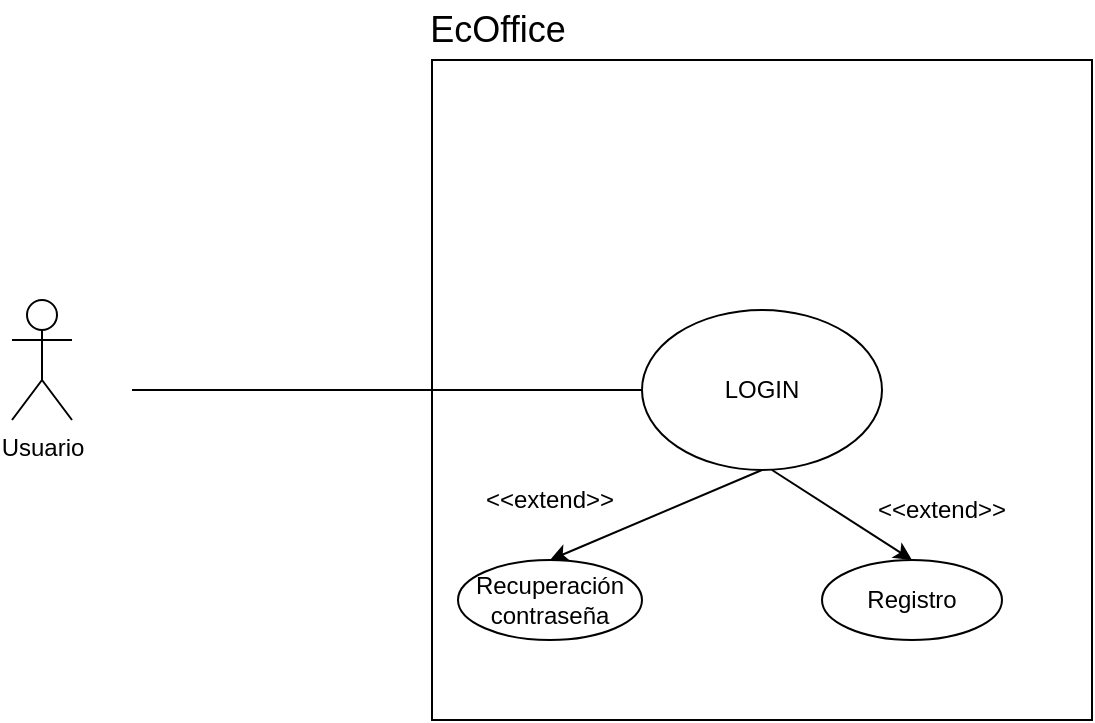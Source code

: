 <mxfile version="26.0.16">
  <diagram name="Página-1" id="AuJuehfKYc8tqPWSzXkJ">
    <mxGraphModel dx="1050" dy="565" grid="1" gridSize="10" guides="1" tooltips="1" connect="1" arrows="1" fold="1" page="1" pageScale="1" pageWidth="850" pageHeight="1100" math="0" shadow="0">
      <root>
        <mxCell id="0" />
        <mxCell id="1" parent="0" />
        <mxCell id="-lMyzXZ5Z6H0XPTwVIsC-2" value="" style="whiteSpace=wrap;html=1;aspect=fixed;" parent="1" vertex="1">
          <mxGeometry x="330" y="70" width="330" height="330" as="geometry" />
        </mxCell>
        <mxCell id="Qlu5UnZryC30QRzc9eRi-1" value="Usuario" style="shape=umlActor;verticalLabelPosition=bottom;verticalAlign=top;html=1;outlineConnect=0;" parent="1" vertex="1">
          <mxGeometry x="120" y="190" width="30" height="60" as="geometry" />
        </mxCell>
        <mxCell id="6k7u9zJmHzbF-LpgPIJx-1" value="LOGIN" style="ellipse;whiteSpace=wrap;html=1;" parent="1" vertex="1">
          <mxGeometry x="435" y="195" width="120" height="80" as="geometry" />
        </mxCell>
        <mxCell id="6k7u9zJmHzbF-LpgPIJx-2" value="&lt;font style=&quot;font-size: 18px;&quot;&gt;EcOffice&lt;/font&gt;" style="text;html=1;align=center;verticalAlign=middle;whiteSpace=wrap;rounded=0;" parent="1" vertex="1">
          <mxGeometry x="333" y="40" width="60" height="30" as="geometry" />
        </mxCell>
        <mxCell id="6k7u9zJmHzbF-LpgPIJx-3" value="" style="endArrow=none;html=1;rounded=0;entryX=0;entryY=0.5;entryDx=0;entryDy=0;" parent="1" target="6k7u9zJmHzbF-LpgPIJx-1" edge="1">
          <mxGeometry width="50" height="50" relative="1" as="geometry">
            <mxPoint x="180" y="235" as="sourcePoint" />
            <mxPoint x="450" y="260" as="targetPoint" />
          </mxGeometry>
        </mxCell>
        <mxCell id="zmfI66XZxZjJ3lZ3gCG1-1" value="Recuperación contraseña" style="ellipse;whiteSpace=wrap;html=1;" parent="1" vertex="1">
          <mxGeometry x="343" y="320" width="92" height="40" as="geometry" />
        </mxCell>
        <mxCell id="zmfI66XZxZjJ3lZ3gCG1-2" value="" style="endArrow=classic;html=1;rounded=0;entryX=0.5;entryY=0;entryDx=0;entryDy=0;exitX=0.5;exitY=1;exitDx=0;exitDy=0;" parent="1" source="6k7u9zJmHzbF-LpgPIJx-1" target="zmfI66XZxZjJ3lZ3gCG1-1" edge="1">
          <mxGeometry width="50" height="50" relative="1" as="geometry">
            <mxPoint x="400" y="240" as="sourcePoint" />
            <mxPoint x="450" y="190" as="targetPoint" />
          </mxGeometry>
        </mxCell>
        <mxCell id="zmfI66XZxZjJ3lZ3gCG1-3" value="&amp;lt;&amp;lt;extend&amp;gt;&amp;gt;" style="text;html=1;align=center;verticalAlign=middle;whiteSpace=wrap;rounded=0;" parent="1" vertex="1">
          <mxGeometry x="359" y="275" width="60" height="30" as="geometry" />
        </mxCell>
        <mxCell id="JdXRyYJLP0MSMpnX27Q1-1" value="" style="endArrow=classic;html=1;rounded=0;entryX=0.5;entryY=0;entryDx=0;entryDy=0;" edge="1" parent="1" target="JdXRyYJLP0MSMpnX27Q1-2">
          <mxGeometry width="50" height="50" relative="1" as="geometry">
            <mxPoint x="500.005" y="275" as="sourcePoint" />
            <mxPoint x="534.26" y="345" as="targetPoint" />
          </mxGeometry>
        </mxCell>
        <mxCell id="JdXRyYJLP0MSMpnX27Q1-2" value="Registro" style="ellipse;whiteSpace=wrap;html=1;" vertex="1" parent="1">
          <mxGeometry x="525" y="320" width="90" height="40" as="geometry" />
        </mxCell>
        <mxCell id="JdXRyYJLP0MSMpnX27Q1-3" value="&amp;lt;&amp;lt;extend&amp;gt;&amp;gt;" style="text;html=1;align=center;verticalAlign=middle;whiteSpace=wrap;rounded=0;" vertex="1" parent="1">
          <mxGeometry x="555" y="280" width="60" height="30" as="geometry" />
        </mxCell>
      </root>
    </mxGraphModel>
  </diagram>
</mxfile>
